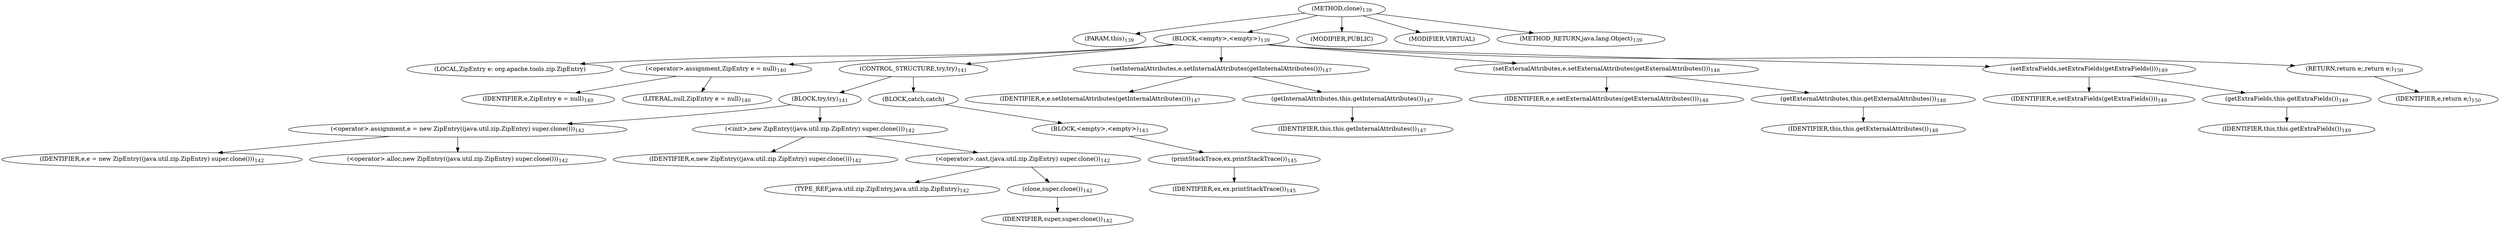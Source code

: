 digraph "clone" {  
"226" [label = <(METHOD,clone)<SUB>139</SUB>> ]
"23" [label = <(PARAM,this)<SUB>139</SUB>> ]
"227" [label = <(BLOCK,&lt;empty&gt;,&lt;empty&gt;)<SUB>139</SUB>> ]
"21" [label = <(LOCAL,ZipEntry e: org.apache.tools.zip.ZipEntry)> ]
"228" [label = <(&lt;operator&gt;.assignment,ZipEntry e = null)<SUB>140</SUB>> ]
"229" [label = <(IDENTIFIER,e,ZipEntry e = null)<SUB>140</SUB>> ]
"230" [label = <(LITERAL,null,ZipEntry e = null)<SUB>140</SUB>> ]
"231" [label = <(CONTROL_STRUCTURE,try,try)<SUB>141</SUB>> ]
"232" [label = <(BLOCK,try,try)<SUB>141</SUB>> ]
"233" [label = <(&lt;operator&gt;.assignment,e = new ZipEntry((java.util.zip.ZipEntry) super.clone()))<SUB>142</SUB>> ]
"234" [label = <(IDENTIFIER,e,e = new ZipEntry((java.util.zip.ZipEntry) super.clone()))<SUB>142</SUB>> ]
"235" [label = <(&lt;operator&gt;.alloc,new ZipEntry((java.util.zip.ZipEntry) super.clone()))<SUB>142</SUB>> ]
"236" [label = <(&lt;init&gt;,new ZipEntry((java.util.zip.ZipEntry) super.clone()))<SUB>142</SUB>> ]
"20" [label = <(IDENTIFIER,e,new ZipEntry((java.util.zip.ZipEntry) super.clone()))<SUB>142</SUB>> ]
"237" [label = <(&lt;operator&gt;.cast,(java.util.zip.ZipEntry) super.clone())<SUB>142</SUB>> ]
"238" [label = <(TYPE_REF,java.util.zip.ZipEntry,java.util.zip.ZipEntry)<SUB>142</SUB>> ]
"239" [label = <(clone,super.clone())<SUB>142</SUB>> ]
"240" [label = <(IDENTIFIER,super,super.clone())<SUB>142</SUB>> ]
"241" [label = <(BLOCK,catch,catch)> ]
"242" [label = <(BLOCK,&lt;empty&gt;,&lt;empty&gt;)<SUB>143</SUB>> ]
"243" [label = <(printStackTrace,ex.printStackTrace())<SUB>145</SUB>> ]
"244" [label = <(IDENTIFIER,ex,ex.printStackTrace())<SUB>145</SUB>> ]
"245" [label = <(setInternalAttributes,e.setInternalAttributes(getInternalAttributes()))<SUB>147</SUB>> ]
"246" [label = <(IDENTIFIER,e,e.setInternalAttributes(getInternalAttributes()))<SUB>147</SUB>> ]
"247" [label = <(getInternalAttributes,this.getInternalAttributes())<SUB>147</SUB>> ]
"22" [label = <(IDENTIFIER,this,this.getInternalAttributes())<SUB>147</SUB>> ]
"248" [label = <(setExternalAttributes,e.setExternalAttributes(getExternalAttributes()))<SUB>148</SUB>> ]
"249" [label = <(IDENTIFIER,e,e.setExternalAttributes(getExternalAttributes()))<SUB>148</SUB>> ]
"250" [label = <(getExternalAttributes,this.getExternalAttributes())<SUB>148</SUB>> ]
"24" [label = <(IDENTIFIER,this,this.getExternalAttributes())<SUB>148</SUB>> ]
"251" [label = <(setExtraFields,setExtraFields(getExtraFields()))<SUB>149</SUB>> ]
"252" [label = <(IDENTIFIER,e,setExtraFields(getExtraFields()))<SUB>149</SUB>> ]
"253" [label = <(getExtraFields,this.getExtraFields())<SUB>149</SUB>> ]
"25" [label = <(IDENTIFIER,this,this.getExtraFields())<SUB>149</SUB>> ]
"254" [label = <(RETURN,return e;,return e;)<SUB>150</SUB>> ]
"255" [label = <(IDENTIFIER,e,return e;)<SUB>150</SUB>> ]
"256" [label = <(MODIFIER,PUBLIC)> ]
"257" [label = <(MODIFIER,VIRTUAL)> ]
"258" [label = <(METHOD_RETURN,java.lang.Object)<SUB>139</SUB>> ]
  "226" -> "23" 
  "226" -> "227" 
  "226" -> "256" 
  "226" -> "257" 
  "226" -> "258" 
  "227" -> "21" 
  "227" -> "228" 
  "227" -> "231" 
  "227" -> "245" 
  "227" -> "248" 
  "227" -> "251" 
  "227" -> "254" 
  "228" -> "229" 
  "228" -> "230" 
  "231" -> "232" 
  "231" -> "241" 
  "232" -> "233" 
  "232" -> "236" 
  "233" -> "234" 
  "233" -> "235" 
  "236" -> "20" 
  "236" -> "237" 
  "237" -> "238" 
  "237" -> "239" 
  "239" -> "240" 
  "241" -> "242" 
  "242" -> "243" 
  "243" -> "244" 
  "245" -> "246" 
  "245" -> "247" 
  "247" -> "22" 
  "248" -> "249" 
  "248" -> "250" 
  "250" -> "24" 
  "251" -> "252" 
  "251" -> "253" 
  "253" -> "25" 
  "254" -> "255" 
}
